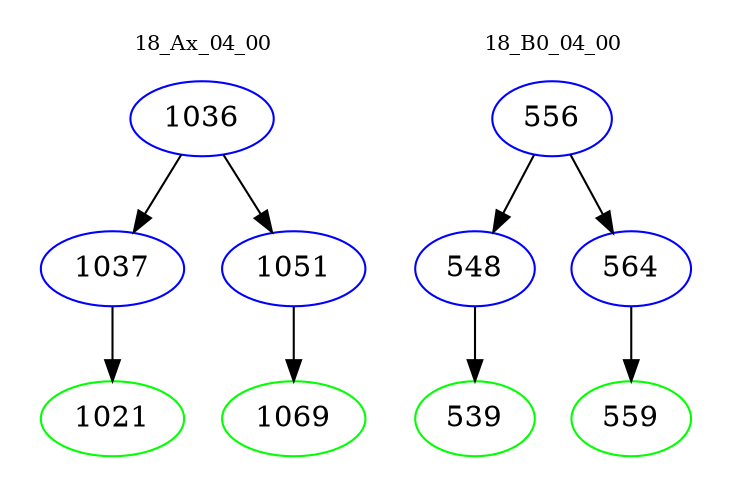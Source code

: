 digraph{
subgraph cluster_0 {
color = white
label = "18_Ax_04_00";
fontsize=10;
T0_1036 [label="1036", color="blue"]
T0_1036 -> T0_1037 [color="black"]
T0_1037 [label="1037", color="blue"]
T0_1037 -> T0_1021 [color="black"]
T0_1021 [label="1021", color="green"]
T0_1036 -> T0_1051 [color="black"]
T0_1051 [label="1051", color="blue"]
T0_1051 -> T0_1069 [color="black"]
T0_1069 [label="1069", color="green"]
}
subgraph cluster_1 {
color = white
label = "18_B0_04_00";
fontsize=10;
T1_556 [label="556", color="blue"]
T1_556 -> T1_548 [color="black"]
T1_548 [label="548", color="blue"]
T1_548 -> T1_539 [color="black"]
T1_539 [label="539", color="green"]
T1_556 -> T1_564 [color="black"]
T1_564 [label="564", color="blue"]
T1_564 -> T1_559 [color="black"]
T1_559 [label="559", color="green"]
}
}
